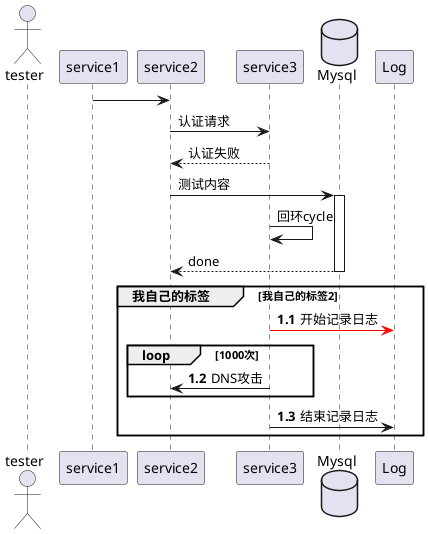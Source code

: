 @startuml
actor tester
participant service1
participant service2
participant service3
database Mysql

service1 -> service2
service2 -> service3: 认证请求
return 认证失败
service2 -> Mysql ++ : 测试内容
service3 -> service3 : 回环cycle
return done
autonumber 1.1
group 我自己的标签 [我自己的标签2]
    service3 -[#red]> Log : 开始记录日志
    loop 1000次
        service3 -> service2: DNS攻击
    end
    service3 -> Log : 结束记录日志
end
@enduml
